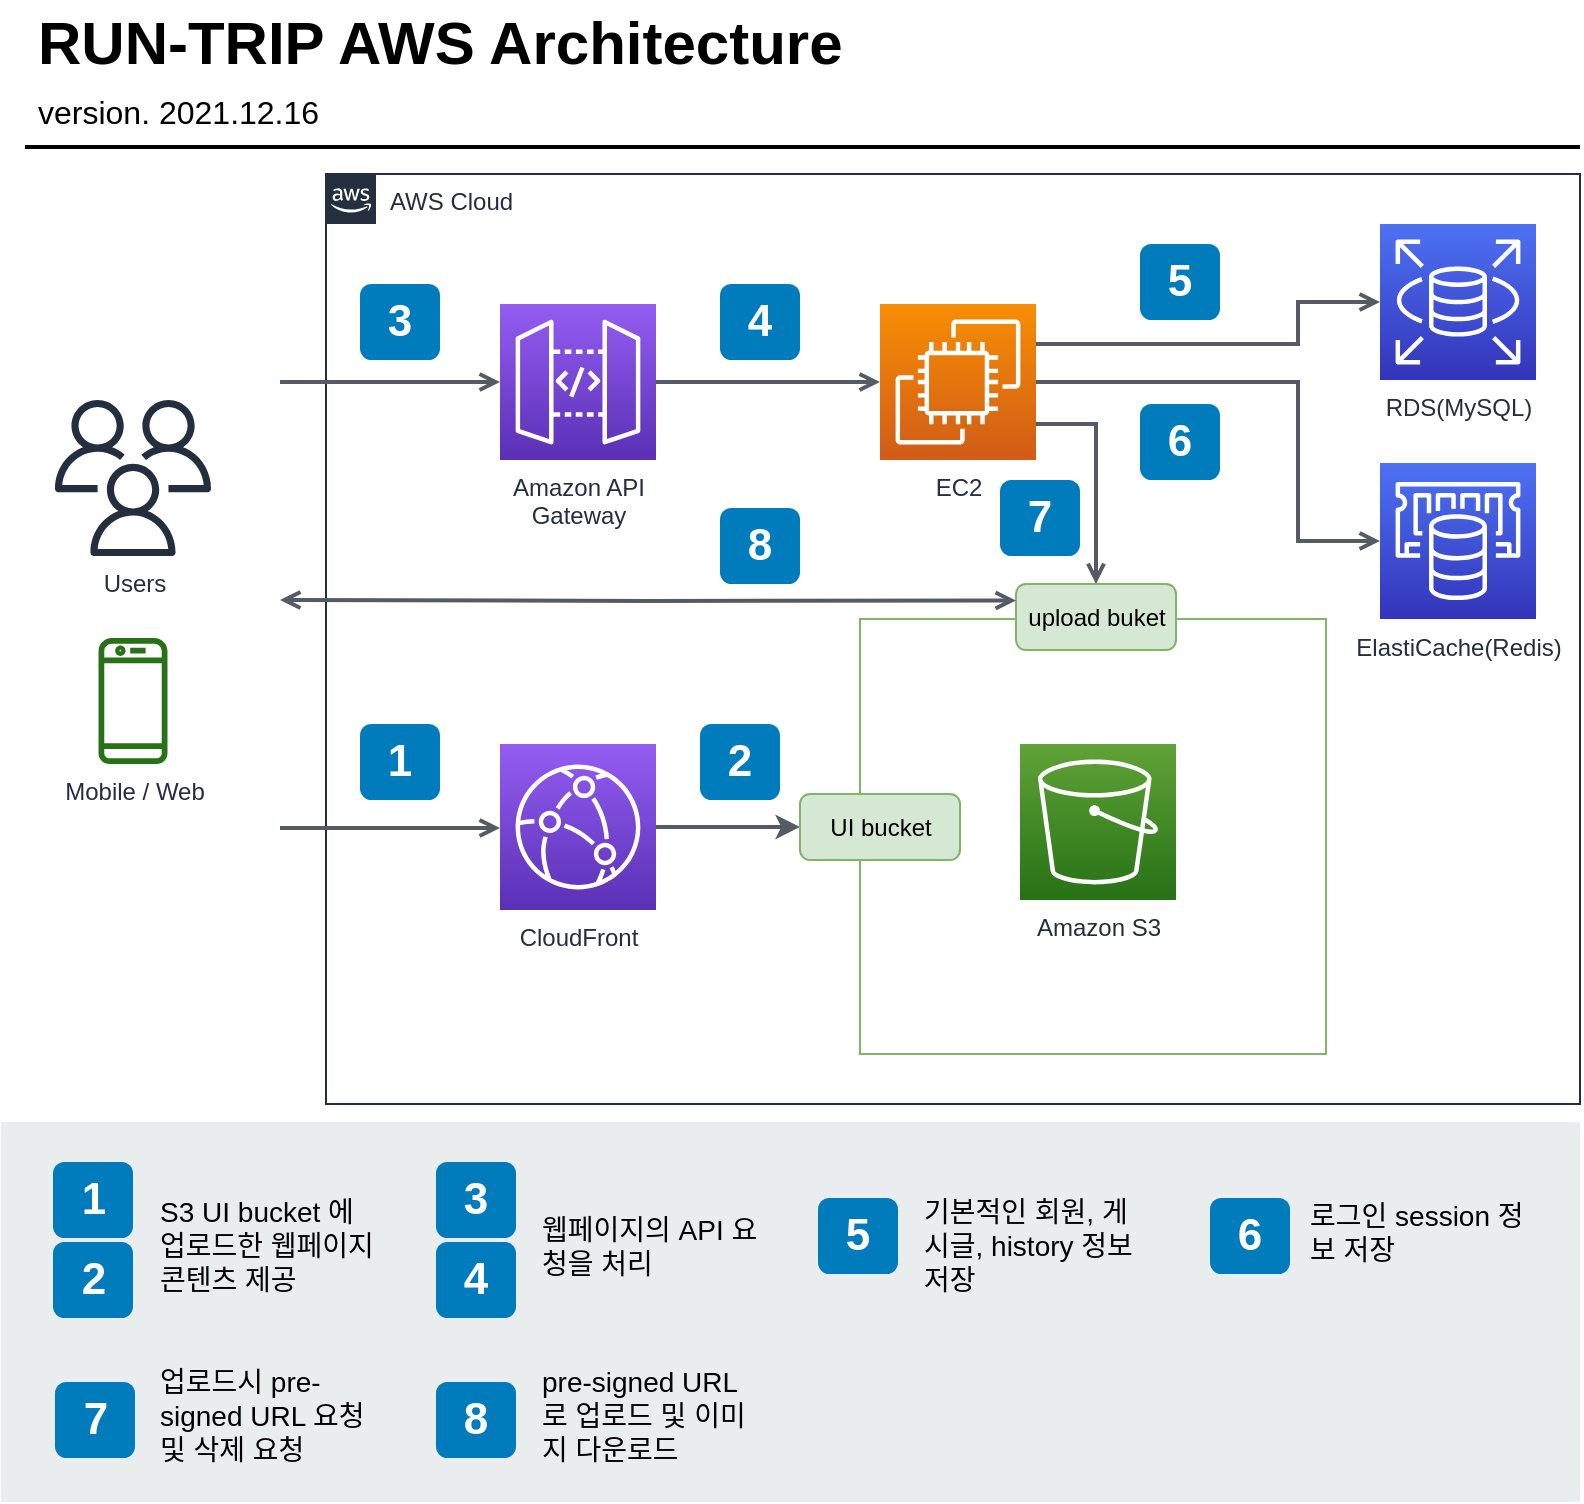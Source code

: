 <mxfile version="15.9.6" type="github">
  <diagram id="Ht1M8jgEwFfnCIfOTk4-" name="Page-1">
    <mxGraphModel dx="1422" dy="762" grid="1" gridSize="10" guides="1" tooltips="1" connect="1" arrows="1" fold="1" page="1" pageScale="1" pageWidth="850" pageHeight="800" math="0" shadow="0">
      <root>
        <mxCell id="0" />
        <mxCell id="1" parent="0" />
        <mxCell id="-QjtrjUzRDEMRZ5MF8oH-46" value="" style="rounded=0;whiteSpace=wrap;html=1;fillColor=#EAEDED;fontSize=22;fontColor=#FFFFFF;strokeColor=none;labelBackgroundColor=none;" parent="1" vertex="1">
          <mxGeometry x="20.5" y="587" width="789.5" height="190" as="geometry" />
        </mxCell>
        <mxCell id="jZVaUwOg5UY3L9NAnvdq-71" value="AWS Cloud" style="points=[[0,0],[0.25,0],[0.5,0],[0.75,0],[1,0],[1,0.25],[1,0.5],[1,0.75],[1,1],[0.75,1],[0.5,1],[0.25,1],[0,1],[0,0.75],[0,0.5],[0,0.25]];outlineConnect=0;gradientColor=none;html=1;whiteSpace=wrap;fontSize=12;fontStyle=0;shape=mxgraph.aws4.group;grIcon=mxgraph.aws4.group_aws_cloud_alt;strokeColor=#232F3E;fillColor=none;verticalAlign=top;align=left;spacingLeft=30;fontColor=#232F3E;dashed=0;labelBackgroundColor=none;container=1;pointerEvents=0;collapsible=0;recursiveResize=0;" parent="1" vertex="1">
          <mxGeometry x="183" y="113" width="627" height="465" as="geometry" />
        </mxCell>
        <mxCell id="QSw6mBPrp35lsUMGg7bP-10" value="" style="fillColor=#FFFFFF;strokeColor=#82b366;verticalAlign=top;fontStyle=0;" vertex="1" parent="jZVaUwOg5UY3L9NAnvdq-71">
          <mxGeometry x="267" y="222.5" width="233" height="217.5" as="geometry" />
        </mxCell>
        <mxCell id="jZVaUwOg5UY3L9NAnvdq-73" value="Amazon S3" style="outlineConnect=0;fontColor=#232F3E;gradientColor=#60A337;gradientDirection=north;fillColor=#277116;strokeColor=#ffffff;dashed=0;verticalLabelPosition=bottom;verticalAlign=top;align=center;html=1;fontSize=12;fontStyle=0;aspect=fixed;shape=mxgraph.aws4.resourceIcon;resIcon=mxgraph.aws4.s3;labelBackgroundColor=none;" parent="jZVaUwOg5UY3L9NAnvdq-71" vertex="1">
          <mxGeometry x="347" y="285" width="78" height="78" as="geometry" />
        </mxCell>
        <mxCell id="jZVaUwOg5UY3L9NAnvdq-74" value="Amazon API&lt;br&gt;Gateway&lt;br&gt;" style="outlineConnect=0;fontColor=#232F3E;gradientColor=#945DF2;gradientDirection=north;fillColor=#5A30B5;strokeColor=#ffffff;dashed=0;verticalLabelPosition=bottom;verticalAlign=top;align=center;html=1;fontSize=12;fontStyle=0;aspect=fixed;shape=mxgraph.aws4.resourceIcon;resIcon=mxgraph.aws4.api_gateway;labelBackgroundColor=none;" parent="jZVaUwOg5UY3L9NAnvdq-71" vertex="1">
          <mxGeometry x="87" y="65.0" width="78" height="78" as="geometry" />
        </mxCell>
        <mxCell id="QSw6mBPrp35lsUMGg7bP-11" value="" style="edgeStyle=orthogonalEdgeStyle;rounded=0;orthogonalLoop=1;jettySize=auto;html=1;strokeColor=#545B64;strokeWidth=2;" edge="1" parent="jZVaUwOg5UY3L9NAnvdq-71" source="QSw6mBPrp35lsUMGg7bP-5" target="QSw6mBPrp35lsUMGg7bP-8">
          <mxGeometry relative="1" as="geometry" />
        </mxCell>
        <mxCell id="QSw6mBPrp35lsUMGg7bP-5" value="CloudFront" style="sketch=0;points=[[0,0,0],[0.25,0,0],[0.5,0,0],[0.75,0,0],[1,0,0],[0,1,0],[0.25,1,0],[0.5,1,0],[0.75,1,0],[1,1,0],[0,0.25,0],[0,0.5,0],[0,0.75,0],[1,0.25,0],[1,0.5,0],[1,0.75,0]];outlineConnect=0;fontColor=#232F3E;gradientColor=#945DF2;gradientDirection=north;fillColor=#5A30B5;strokeColor=#ffffff;dashed=0;verticalLabelPosition=bottom;verticalAlign=top;align=center;html=1;fontSize=12;fontStyle=0;aspect=fixed;shape=mxgraph.aws4.resourceIcon;resIcon=mxgraph.aws4.cloudfront;" vertex="1" parent="jZVaUwOg5UY3L9NAnvdq-71">
          <mxGeometry x="87" y="285" width="78" height="83" as="geometry" />
        </mxCell>
        <mxCell id="jZVaUwOg5UY3L9NAnvdq-101" value="1" style="rounded=1;whiteSpace=wrap;html=1;fillColor=#007CBD;strokeColor=none;fontColor=#FFFFFF;fontStyle=1;fontSize=22;labelBackgroundColor=none;" parent="jZVaUwOg5UY3L9NAnvdq-71" vertex="1">
          <mxGeometry x="17" y="275" width="40" height="38" as="geometry" />
        </mxCell>
        <mxCell id="QSw6mBPrp35lsUMGg7bP-14" value="" style="edgeStyle=orthogonalEdgeStyle;rounded=0;orthogonalLoop=1;jettySize=auto;html=1;strokeColor=#545B64;strokeWidth=2;endArrow=open;endFill=0;" edge="1" parent="jZVaUwOg5UY3L9NAnvdq-71" source="QSw6mBPrp35lsUMGg7bP-4" target="QSw6mBPrp35lsUMGg7bP-12">
          <mxGeometry relative="1" as="geometry">
            <Array as="points">
              <mxPoint x="385" y="125" />
            </Array>
          </mxGeometry>
        </mxCell>
        <mxCell id="QSw6mBPrp35lsUMGg7bP-17" value="" style="edgeStyle=orthogonalEdgeStyle;rounded=0;orthogonalLoop=1;jettySize=auto;html=1;startArrow=none;strokeColor=#545B64;strokeWidth=2;startFill=0;endArrow=open;endFill=0;" edge="1" parent="jZVaUwOg5UY3L9NAnvdq-71" source="QSw6mBPrp35lsUMGg7bP-4" target="QSw6mBPrp35lsUMGg7bP-6">
          <mxGeometry relative="1" as="geometry">
            <Array as="points">
              <mxPoint x="486" y="85" />
              <mxPoint x="486" y="64" />
            </Array>
          </mxGeometry>
        </mxCell>
        <mxCell id="QSw6mBPrp35lsUMGg7bP-19" value="" style="edgeStyle=orthogonalEdgeStyle;rounded=0;orthogonalLoop=1;jettySize=auto;html=1;startArrow=none;startFill=0;endArrow=open;endFill=0;strokeColor=#545B64;strokeWidth=2;entryX=0;entryY=0.5;entryDx=0;entryDy=0;entryPerimeter=0;" edge="1" parent="jZVaUwOg5UY3L9NAnvdq-71" source="QSw6mBPrp35lsUMGg7bP-4" target="QSw6mBPrp35lsUMGg7bP-18">
          <mxGeometry relative="1" as="geometry">
            <Array as="points">
              <mxPoint x="486" y="104" />
              <mxPoint x="486" y="184" />
            </Array>
          </mxGeometry>
        </mxCell>
        <mxCell id="QSw6mBPrp35lsUMGg7bP-4" value="EC2" style="sketch=0;points=[[0,0,0],[0.25,0,0],[0.5,0,0],[0.75,0,0],[1,0,0],[0,1,0],[0.25,1,0],[0.5,1,0],[0.75,1,0],[1,1,0],[0,0.25,0],[0,0.5,0],[0,0.75,0],[1,0.25,0],[1,0.5,0],[1,0.75,0]];outlineConnect=0;fontColor=#232F3E;gradientColor=#F78E04;gradientDirection=north;fillColor=#D05C17;strokeColor=#ffffff;dashed=0;verticalLabelPosition=bottom;verticalAlign=top;align=center;html=1;fontSize=12;fontStyle=0;aspect=fixed;shape=mxgraph.aws4.resourceIcon;resIcon=mxgraph.aws4.ec2;" vertex="1" parent="jZVaUwOg5UY3L9NAnvdq-71">
          <mxGeometry x="277" y="65" width="78" height="78" as="geometry" />
        </mxCell>
        <mxCell id="jZVaUwOg5UY3L9NAnvdq-111" value="" style="edgeStyle=elbowEdgeStyle;rounded=0;orthogonalLoop=1;jettySize=auto;html=1;endArrow=open;endFill=0;strokeColor=#545B64;strokeWidth=2;fontSize=14;" parent="jZVaUwOg5UY3L9NAnvdq-71" source="jZVaUwOg5UY3L9NAnvdq-74" target="QSw6mBPrp35lsUMGg7bP-4" edge="1">
          <mxGeometry relative="1" as="geometry">
            <mxPoint x="346" y="293" as="targetPoint" />
            <Array as="points">
              <mxPoint x="217" y="104" />
              <mxPoint x="247" y="135" />
              <mxPoint x="287" y="104" />
            </Array>
          </mxGeometry>
        </mxCell>
        <mxCell id="-QjtrjUzRDEMRZ5MF8oH-28" value="4" style="rounded=1;whiteSpace=wrap;html=1;fillColor=#007CBD;strokeColor=none;fontColor=#FFFFFF;fontStyle=1;fontSize=22;labelBackgroundColor=none;" parent="jZVaUwOg5UY3L9NAnvdq-71" vertex="1">
          <mxGeometry x="197" y="55" width="40" height="38" as="geometry" />
        </mxCell>
        <mxCell id="QSw6mBPrp35lsUMGg7bP-6" value="RDS(MySQL)" style="sketch=0;points=[[0,0,0],[0.25,0,0],[0.5,0,0],[0.75,0,0],[1,0,0],[0,1,0],[0.25,1,0],[0.5,1,0],[0.75,1,0],[1,1,0],[0,0.25,0],[0,0.5,0],[0,0.75,0],[1,0.25,0],[1,0.5,0],[1,0.75,0]];outlineConnect=0;fontColor=#232F3E;gradientColor=#4D72F3;gradientDirection=north;fillColor=#3334B9;strokeColor=#ffffff;dashed=0;verticalLabelPosition=bottom;verticalAlign=top;align=center;html=1;fontSize=12;fontStyle=0;aspect=fixed;shape=mxgraph.aws4.resourceIcon;resIcon=mxgraph.aws4.rds;" vertex="1" parent="jZVaUwOg5UY3L9NAnvdq-71">
          <mxGeometry x="527" y="25" width="78" height="78" as="geometry" />
        </mxCell>
        <mxCell id="QSw6mBPrp35lsUMGg7bP-8" value="UI bucket" style="rounded=1;align=center;fillColor=#d5e8d4;strokeColor=#82b366;html=1;fontSize=12" vertex="1" parent="jZVaUwOg5UY3L9NAnvdq-71">
          <mxGeometry x="237" y="310" width="80" height="33" as="geometry" />
        </mxCell>
        <mxCell id="QSw6mBPrp35lsUMGg7bP-12" value="upload buket" style="rounded=1;align=center;fillColor=#d5e8d4;strokeColor=#82b366;html=1;fontSize=12" vertex="1" parent="jZVaUwOg5UY3L9NAnvdq-71">
          <mxGeometry x="345" y="205" width="80" height="33" as="geometry" />
        </mxCell>
        <mxCell id="jZVaUwOg5UY3L9NAnvdq-104" value="5" style="rounded=1;whiteSpace=wrap;html=1;fillColor=#007CBD;strokeColor=none;fontColor=#FFFFFF;fontStyle=1;fontSize=22;labelBackgroundColor=none;" parent="jZVaUwOg5UY3L9NAnvdq-71" vertex="1">
          <mxGeometry x="407" y="35" width="40" height="38" as="geometry" />
        </mxCell>
        <mxCell id="QSw6mBPrp35lsUMGg7bP-18" value="ElastiCache(Redis)" style="sketch=0;points=[[0,0,0],[0.25,0,0],[0.5,0,0],[0.75,0,0],[1,0,0],[0,1,0],[0.25,1,0],[0.5,1,0],[0.75,1,0],[1,1,0],[0,0.25,0],[0,0.5,0],[0,0.75,0],[1,0.25,0],[1,0.5,0],[1,0.75,0]];outlineConnect=0;fontColor=#232F3E;gradientColor=#4D72F3;gradientDirection=north;fillColor=#3334B9;strokeColor=#ffffff;dashed=0;verticalLabelPosition=bottom;verticalAlign=top;align=center;html=1;fontSize=12;fontStyle=0;aspect=fixed;shape=mxgraph.aws4.resourceIcon;resIcon=mxgraph.aws4.elasticache;" vertex="1" parent="jZVaUwOg5UY3L9NAnvdq-71">
          <mxGeometry x="527" y="144.5" width="78" height="78" as="geometry" />
        </mxCell>
        <mxCell id="jZVaUwOg5UY3L9NAnvdq-105" value="6" style="rounded=1;whiteSpace=wrap;html=1;fillColor=#007CBD;strokeColor=none;fontColor=#FFFFFF;fontStyle=1;fontSize=22;labelBackgroundColor=none;" parent="jZVaUwOg5UY3L9NAnvdq-71" vertex="1">
          <mxGeometry x="407" y="115" width="40" height="38" as="geometry" />
        </mxCell>
        <mxCell id="jZVaUwOg5UY3L9NAnvdq-102" value="2" style="rounded=1;whiteSpace=wrap;html=1;fillColor=#007CBD;strokeColor=none;fontColor=#FFFFFF;fontStyle=1;fontSize=22;labelBackgroundColor=none;" parent="jZVaUwOg5UY3L9NAnvdq-71" vertex="1">
          <mxGeometry x="187" y="275" width="40" height="38" as="geometry" />
        </mxCell>
        <mxCell id="jZVaUwOg5UY3L9NAnvdq-103" value="3" style="rounded=1;whiteSpace=wrap;html=1;fillColor=#007CBD;strokeColor=none;fontColor=#FFFFFF;fontStyle=1;fontSize=22;labelBackgroundColor=none;" parent="jZVaUwOg5UY3L9NAnvdq-71" vertex="1">
          <mxGeometry x="17" y="55" width="40" height="38" as="geometry" />
        </mxCell>
        <mxCell id="jZVaUwOg5UY3L9NAnvdq-106" value="7" style="rounded=1;whiteSpace=wrap;html=1;fillColor=#007CBD;strokeColor=none;fontColor=#FFFFFF;fontStyle=1;fontSize=22;labelBackgroundColor=none;" parent="jZVaUwOg5UY3L9NAnvdq-71" vertex="1">
          <mxGeometry x="337" y="153" width="40" height="38" as="geometry" />
        </mxCell>
        <mxCell id="jZVaUwOg5UY3L9NAnvdq-107" value="8" style="rounded=1;whiteSpace=wrap;html=1;fillColor=#007CBD;strokeColor=none;fontColor=#FFFFFF;fontStyle=1;fontSize=22;labelBackgroundColor=none;" parent="jZVaUwOg5UY3L9NAnvdq-71" vertex="1">
          <mxGeometry x="197" y="167" width="40" height="38" as="geometry" />
        </mxCell>
        <mxCell id="jZVaUwOg5UY3L9NAnvdq-110" style="edgeStyle=elbowEdgeStyle;rounded=0;orthogonalLoop=1;jettySize=auto;html=1;endArrow=open;endFill=0;strokeColor=#545B64;strokeWidth=2;fontSize=14;" parent="1" target="jZVaUwOg5UY3L9NAnvdq-74" edge="1">
          <mxGeometry relative="1" as="geometry">
            <mxPoint x="160" y="217" as="sourcePoint" />
            <mxPoint x="310" y="217" as="targetPoint" />
          </mxGeometry>
        </mxCell>
        <mxCell id="jZVaUwOg5UY3L9NAnvdq-130" style="edgeStyle=elbowEdgeStyle;rounded=0;orthogonalLoop=1;jettySize=auto;html=1;endArrow=open;endFill=0;strokeColor=#545B64;strokeWidth=2;fontSize=14;entryX=0;entryY=0.5;entryDx=0;entryDy=0;entryPerimeter=0;" parent="1" target="QSw6mBPrp35lsUMGg7bP-5" edge="1">
          <mxGeometry relative="1" as="geometry">
            <mxPoint x="160" y="440" as="sourcePoint" />
            <mxPoint x="390" y="590.5" as="targetPoint" />
            <Array as="points">
              <mxPoint x="270" y="398" />
              <mxPoint x="330" y="500" />
            </Array>
          </mxGeometry>
        </mxCell>
        <mxCell id="-QjtrjUzRDEMRZ5MF8oH-36" value="1" style="rounded=1;whiteSpace=wrap;html=1;fillColor=#007CBD;strokeColor=none;fontColor=#FFFFFF;fontStyle=1;fontSize=22;labelBackgroundColor=none;" parent="1" vertex="1">
          <mxGeometry x="46.5" y="607" width="40" height="38" as="geometry" />
        </mxCell>
        <mxCell id="-QjtrjUzRDEMRZ5MF8oH-37" value="2" style="rounded=1;whiteSpace=wrap;html=1;fillColor=#007CBD;strokeColor=none;fontColor=#FFFFFF;fontStyle=1;fontSize=22;labelBackgroundColor=none;" parent="1" vertex="1">
          <mxGeometry x="46.5" y="647" width="40" height="38" as="geometry" />
        </mxCell>
        <mxCell id="-QjtrjUzRDEMRZ5MF8oH-38" value="3" style="rounded=1;whiteSpace=wrap;html=1;fillColor=#007CBD;strokeColor=none;fontColor=#FFFFFF;fontStyle=1;fontSize=22;labelBackgroundColor=none;" parent="1" vertex="1">
          <mxGeometry x="238" y="607" width="40" height="38" as="geometry" />
        </mxCell>
        <mxCell id="-QjtrjUzRDEMRZ5MF8oH-39" value="4" style="rounded=1;whiteSpace=wrap;html=1;fillColor=#007CBD;strokeColor=none;fontColor=#FFFFFF;fontStyle=1;fontSize=22;labelBackgroundColor=none;" parent="1" vertex="1">
          <mxGeometry x="238" y="647" width="40" height="38" as="geometry" />
        </mxCell>
        <mxCell id="-QjtrjUzRDEMRZ5MF8oH-40" value="5" style="rounded=1;whiteSpace=wrap;html=1;fillColor=#007CBD;strokeColor=none;fontColor=#FFFFFF;fontStyle=1;fontSize=22;labelBackgroundColor=none;" parent="1" vertex="1">
          <mxGeometry x="429" y="625" width="40" height="38" as="geometry" />
        </mxCell>
        <mxCell id="-QjtrjUzRDEMRZ5MF8oH-41" value="6" style="rounded=1;whiteSpace=wrap;html=1;fillColor=#007CBD;strokeColor=none;fontColor=#FFFFFF;fontStyle=1;fontSize=22;labelBackgroundColor=none;" parent="1" vertex="1">
          <mxGeometry x="625" y="625" width="40" height="38" as="geometry" />
        </mxCell>
        <mxCell id="-QjtrjUzRDEMRZ5MF8oH-42" value="7" style="rounded=1;whiteSpace=wrap;html=1;fillColor=#007CBD;strokeColor=none;fontColor=#FFFFFF;fontStyle=1;fontSize=22;labelBackgroundColor=none;" parent="1" vertex="1">
          <mxGeometry x="47.5" y="717" width="40" height="38" as="geometry" />
        </mxCell>
        <mxCell id="-QjtrjUzRDEMRZ5MF8oH-43" value="8" style="rounded=1;whiteSpace=wrap;html=1;fillColor=#007CBD;strokeColor=none;fontColor=#FFFFFF;fontStyle=1;fontSize=22;labelBackgroundColor=none;" parent="1" vertex="1">
          <mxGeometry x="238" y="717" width="40" height="38" as="geometry" />
        </mxCell>
        <mxCell id="-QjtrjUzRDEMRZ5MF8oH-47" value="RUN-TRIP AWS Architecture" style="text;html=1;resizable=0;points=[];autosize=1;align=left;verticalAlign=top;spacingTop=-4;fontSize=30;fontColor=#000000;fontStyle=1;labelBackgroundColor=none;" parent="1" vertex="1">
          <mxGeometry x="36.5" y="26.5" width="420" height="40" as="geometry" />
        </mxCell>
        <mxCell id="-QjtrjUzRDEMRZ5MF8oH-48" value="version. 2021.12.16" style="text;html=1;resizable=0;points=[];autosize=1;align=left;verticalAlign=top;spacingTop=-4;fontSize=16;fontColor=#000000;labelBackgroundColor=none;" parent="1" vertex="1">
          <mxGeometry x="36.5" y="69.5" width="160" height="20" as="geometry" />
        </mxCell>
        <mxCell id="SCVMTBWpLvtzJIhz15lM-1" value="" style="line;strokeWidth=2;html=1;fontSize=14;labelBackgroundColor=none;" parent="1" vertex="1">
          <mxGeometry x="32.5" y="94.5" width="777.5" height="10" as="geometry" />
        </mxCell>
        <mxCell id="SCVMTBWpLvtzJIhz15lM-7" value="S3 UI bucket 에 업로드한 웹페이지 콘텐츠 제공" style="text;html=1;align=left;verticalAlign=middle;spacingTop=-4;fontSize=14;labelBackgroundColor=none;whiteSpace=wrap;" parent="1" vertex="1">
          <mxGeometry x="98" y="621" width="110" height="60" as="geometry" />
        </mxCell>
        <mxCell id="QSw6mBPrp35lsUMGg7bP-15" value="" style="edgeStyle=orthogonalEdgeStyle;rounded=0;orthogonalLoop=1;jettySize=auto;html=1;entryX=0;entryY=0.25;entryDx=0;entryDy=0;startArrow=open;strokeWidth=2;strokeColor=#545B64;endArrow=open;endFill=0;startFill=0;" edge="1" parent="1" target="QSw6mBPrp35lsUMGg7bP-12">
          <mxGeometry relative="1" as="geometry">
            <mxPoint x="160" y="326" as="sourcePoint" />
          </mxGeometry>
        </mxCell>
        <mxCell id="jZVaUwOg5UY3L9NAnvdq-88" value="Users&lt;br&gt;" style="outlineConnect=0;fontColor=#232F3E;gradientColor=none;fillColor=#232F3E;strokeColor=none;dashed=0;verticalLabelPosition=bottom;verticalAlign=top;align=center;html=1;fontSize=12;fontStyle=0;aspect=fixed;pointerEvents=1;shape=mxgraph.aws4.users;labelBackgroundColor=none;" parent="1" vertex="1">
          <mxGeometry x="47.5" y="226.0" width="78" height="78" as="geometry" />
        </mxCell>
        <mxCell id="jZVaUwOg5UY3L9NAnvdq-65" value="Mobile / Web" style="outlineConnect=0;fontColor=#232F3E;gradientColor=none;strokeColor=none;fillColor=#277116;dashed=0;verticalLabelPosition=bottom;verticalAlign=top;align=center;html=1;fontSize=12;fontStyle=0;shape=mxgraph.aws4.mobile_client;labelBackgroundColor=none;" parent="1" vertex="1">
          <mxGeometry x="66.94" y="345" width="39.12" height="63" as="geometry" />
        </mxCell>
        <mxCell id="QSw6mBPrp35lsUMGg7bP-22" value="웹페이지의 API 요청을 처리" style="text;html=1;align=left;verticalAlign=middle;spacingTop=-4;fontSize=14;labelBackgroundColor=none;whiteSpace=wrap;" vertex="1" parent="1">
          <mxGeometry x="289" y="621" width="110" height="60" as="geometry" />
        </mxCell>
        <mxCell id="QSw6mBPrp35lsUMGg7bP-24" value="기본적인 회원, 게시글, history 정보 저장" style="text;html=1;align=left;verticalAlign=middle;spacingTop=-4;fontSize=14;labelBackgroundColor=none;whiteSpace=wrap;" vertex="1" parent="1">
          <mxGeometry x="480" y="621" width="110" height="60" as="geometry" />
        </mxCell>
        <mxCell id="QSw6mBPrp35lsUMGg7bP-25" value="로그인 session 정보 저장" style="text;html=1;align=left;verticalAlign=middle;spacingTop=-4;fontSize=14;labelBackgroundColor=none;whiteSpace=wrap;" vertex="1" parent="1">
          <mxGeometry x="673" y="614" width="110" height="60" as="geometry" />
        </mxCell>
        <mxCell id="QSw6mBPrp35lsUMGg7bP-26" value="업로드시 pre-signed URL 요청 및 삭제 요청" style="text;html=1;align=left;verticalAlign=middle;spacingTop=-4;fontSize=14;labelBackgroundColor=none;whiteSpace=wrap;" vertex="1" parent="1">
          <mxGeometry x="98" y="706" width="110" height="60" as="geometry" />
        </mxCell>
        <mxCell id="QSw6mBPrp35lsUMGg7bP-27" value="pre-signed URL 로 업로드 및 이미지 다운로드" style="text;html=1;align=left;verticalAlign=middle;spacingTop=-4;fontSize=14;labelBackgroundColor=none;whiteSpace=wrap;" vertex="1" parent="1">
          <mxGeometry x="289" y="706" width="110" height="60" as="geometry" />
        </mxCell>
      </root>
    </mxGraphModel>
  </diagram>
</mxfile>
